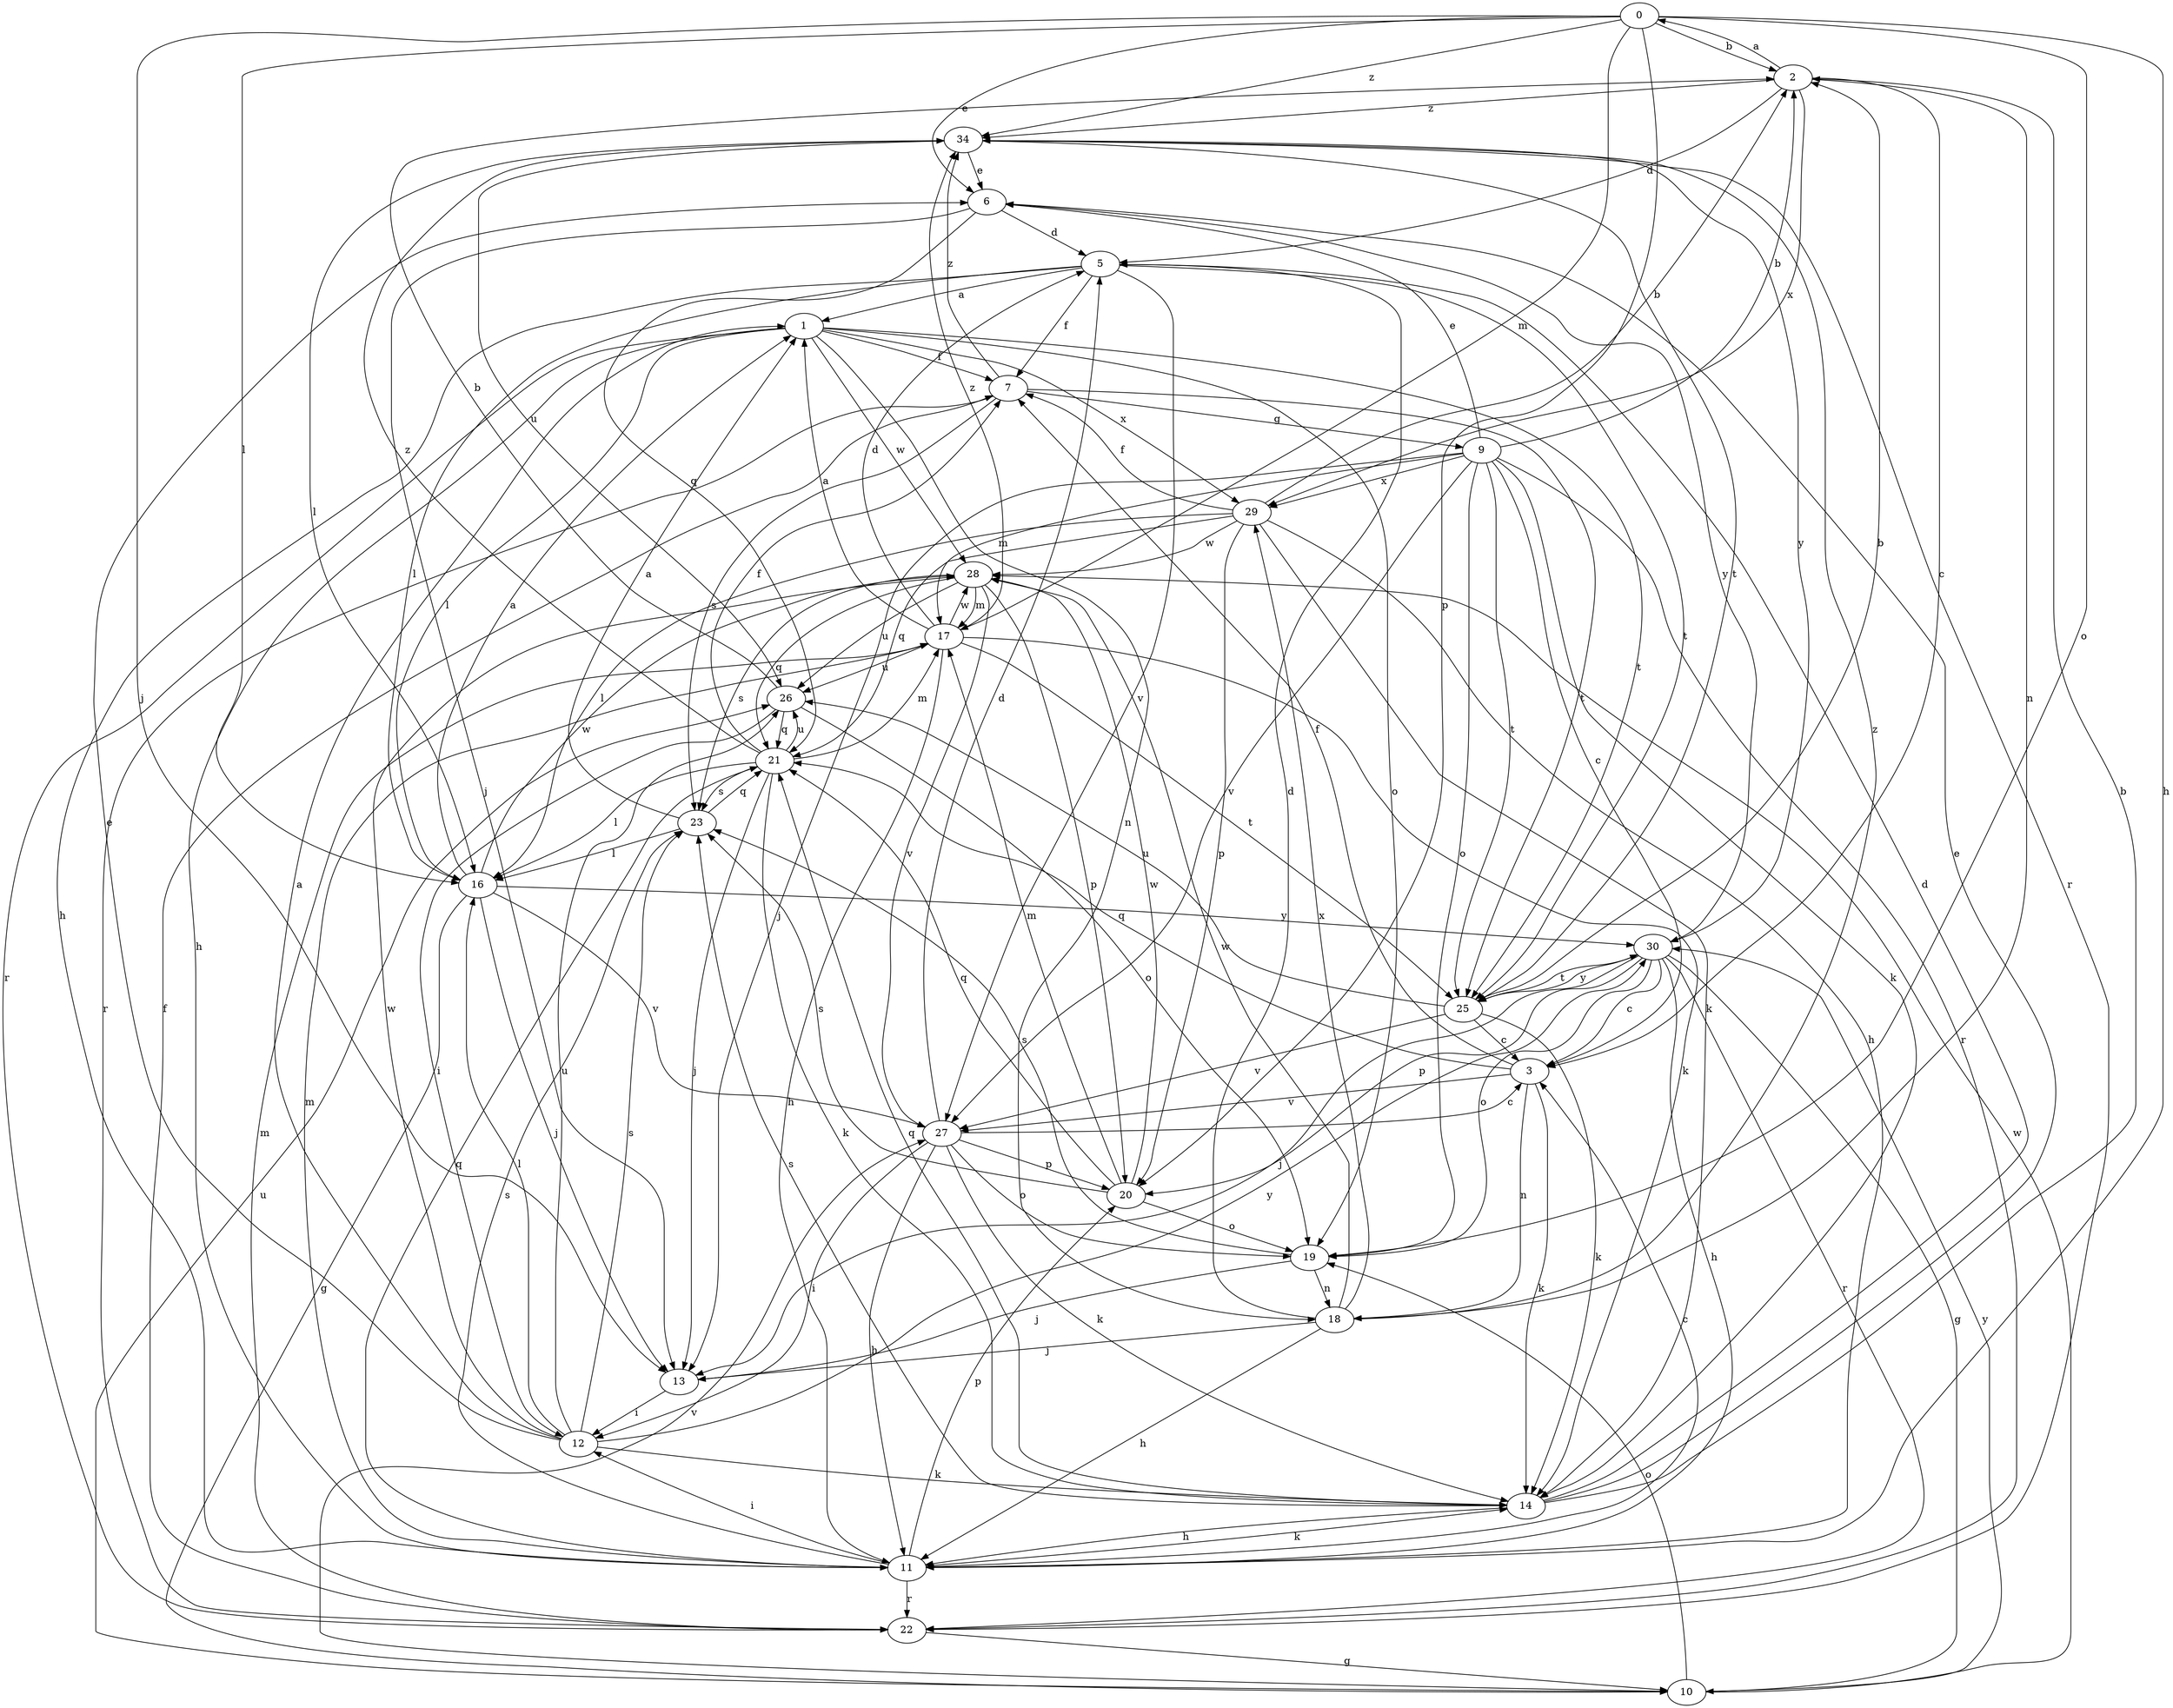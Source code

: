 strict digraph  {
0;
1;
2;
3;
5;
6;
7;
9;
10;
11;
12;
13;
14;
16;
17;
18;
19;
20;
21;
22;
23;
25;
26;
27;
28;
29;
30;
34;
0 -> 2  [label=b];
0 -> 6  [label=e];
0 -> 11  [label=h];
0 -> 13  [label=j];
0 -> 16  [label=l];
0 -> 17  [label=m];
0 -> 19  [label=o];
0 -> 20  [label=p];
0 -> 34  [label=z];
1 -> 7  [label=f];
1 -> 11  [label=h];
1 -> 16  [label=l];
1 -> 18  [label=n];
1 -> 19  [label=o];
1 -> 22  [label=r];
1 -> 25  [label=t];
1 -> 28  [label=w];
1 -> 29  [label=x];
2 -> 0  [label=a];
2 -> 3  [label=c];
2 -> 5  [label=d];
2 -> 18  [label=n];
2 -> 29  [label=x];
2 -> 34  [label=z];
3 -> 7  [label=f];
3 -> 14  [label=k];
3 -> 18  [label=n];
3 -> 21  [label=q];
3 -> 27  [label=v];
5 -> 1  [label=a];
5 -> 7  [label=f];
5 -> 11  [label=h];
5 -> 16  [label=l];
5 -> 25  [label=t];
5 -> 27  [label=v];
6 -> 5  [label=d];
6 -> 13  [label=j];
6 -> 21  [label=q];
6 -> 30  [label=y];
7 -> 9  [label=g];
7 -> 22  [label=r];
7 -> 23  [label=s];
7 -> 25  [label=t];
7 -> 34  [label=z];
9 -> 2  [label=b];
9 -> 3  [label=c];
9 -> 6  [label=e];
9 -> 13  [label=j];
9 -> 14  [label=k];
9 -> 17  [label=m];
9 -> 19  [label=o];
9 -> 22  [label=r];
9 -> 25  [label=t];
9 -> 27  [label=v];
9 -> 29  [label=x];
10 -> 19  [label=o];
10 -> 26  [label=u];
10 -> 27  [label=v];
10 -> 28  [label=w];
10 -> 30  [label=y];
11 -> 3  [label=c];
11 -> 12  [label=i];
11 -> 14  [label=k];
11 -> 17  [label=m];
11 -> 20  [label=p];
11 -> 21  [label=q];
11 -> 22  [label=r];
11 -> 23  [label=s];
12 -> 1  [label=a];
12 -> 6  [label=e];
12 -> 14  [label=k];
12 -> 16  [label=l];
12 -> 23  [label=s];
12 -> 26  [label=u];
12 -> 28  [label=w];
12 -> 30  [label=y];
13 -> 12  [label=i];
14 -> 2  [label=b];
14 -> 5  [label=d];
14 -> 6  [label=e];
14 -> 11  [label=h];
14 -> 21  [label=q];
14 -> 23  [label=s];
16 -> 1  [label=a];
16 -> 10  [label=g];
16 -> 13  [label=j];
16 -> 27  [label=v];
16 -> 28  [label=w];
16 -> 30  [label=y];
17 -> 1  [label=a];
17 -> 5  [label=d];
17 -> 11  [label=h];
17 -> 14  [label=k];
17 -> 25  [label=t];
17 -> 26  [label=u];
17 -> 28  [label=w];
17 -> 34  [label=z];
18 -> 5  [label=d];
18 -> 11  [label=h];
18 -> 13  [label=j];
18 -> 28  [label=w];
18 -> 29  [label=x];
18 -> 34  [label=z];
19 -> 13  [label=j];
19 -> 18  [label=n];
19 -> 23  [label=s];
20 -> 17  [label=m];
20 -> 19  [label=o];
20 -> 21  [label=q];
20 -> 23  [label=s];
20 -> 28  [label=w];
21 -> 7  [label=f];
21 -> 13  [label=j];
21 -> 14  [label=k];
21 -> 16  [label=l];
21 -> 17  [label=m];
21 -> 23  [label=s];
21 -> 26  [label=u];
21 -> 34  [label=z];
22 -> 7  [label=f];
22 -> 10  [label=g];
22 -> 17  [label=m];
23 -> 1  [label=a];
23 -> 16  [label=l];
23 -> 21  [label=q];
25 -> 2  [label=b];
25 -> 3  [label=c];
25 -> 14  [label=k];
25 -> 26  [label=u];
25 -> 27  [label=v];
25 -> 30  [label=y];
26 -> 2  [label=b];
26 -> 12  [label=i];
26 -> 19  [label=o];
26 -> 21  [label=q];
27 -> 3  [label=c];
27 -> 5  [label=d];
27 -> 11  [label=h];
27 -> 12  [label=i];
27 -> 14  [label=k];
27 -> 19  [label=o];
27 -> 20  [label=p];
28 -> 17  [label=m];
28 -> 20  [label=p];
28 -> 21  [label=q];
28 -> 23  [label=s];
28 -> 26  [label=u];
28 -> 27  [label=v];
29 -> 2  [label=b];
29 -> 7  [label=f];
29 -> 11  [label=h];
29 -> 14  [label=k];
29 -> 16  [label=l];
29 -> 20  [label=p];
29 -> 21  [label=q];
29 -> 28  [label=w];
30 -> 3  [label=c];
30 -> 10  [label=g];
30 -> 11  [label=h];
30 -> 13  [label=j];
30 -> 19  [label=o];
30 -> 20  [label=p];
30 -> 22  [label=r];
30 -> 25  [label=t];
34 -> 6  [label=e];
34 -> 16  [label=l];
34 -> 22  [label=r];
34 -> 25  [label=t];
34 -> 26  [label=u];
34 -> 30  [label=y];
}

